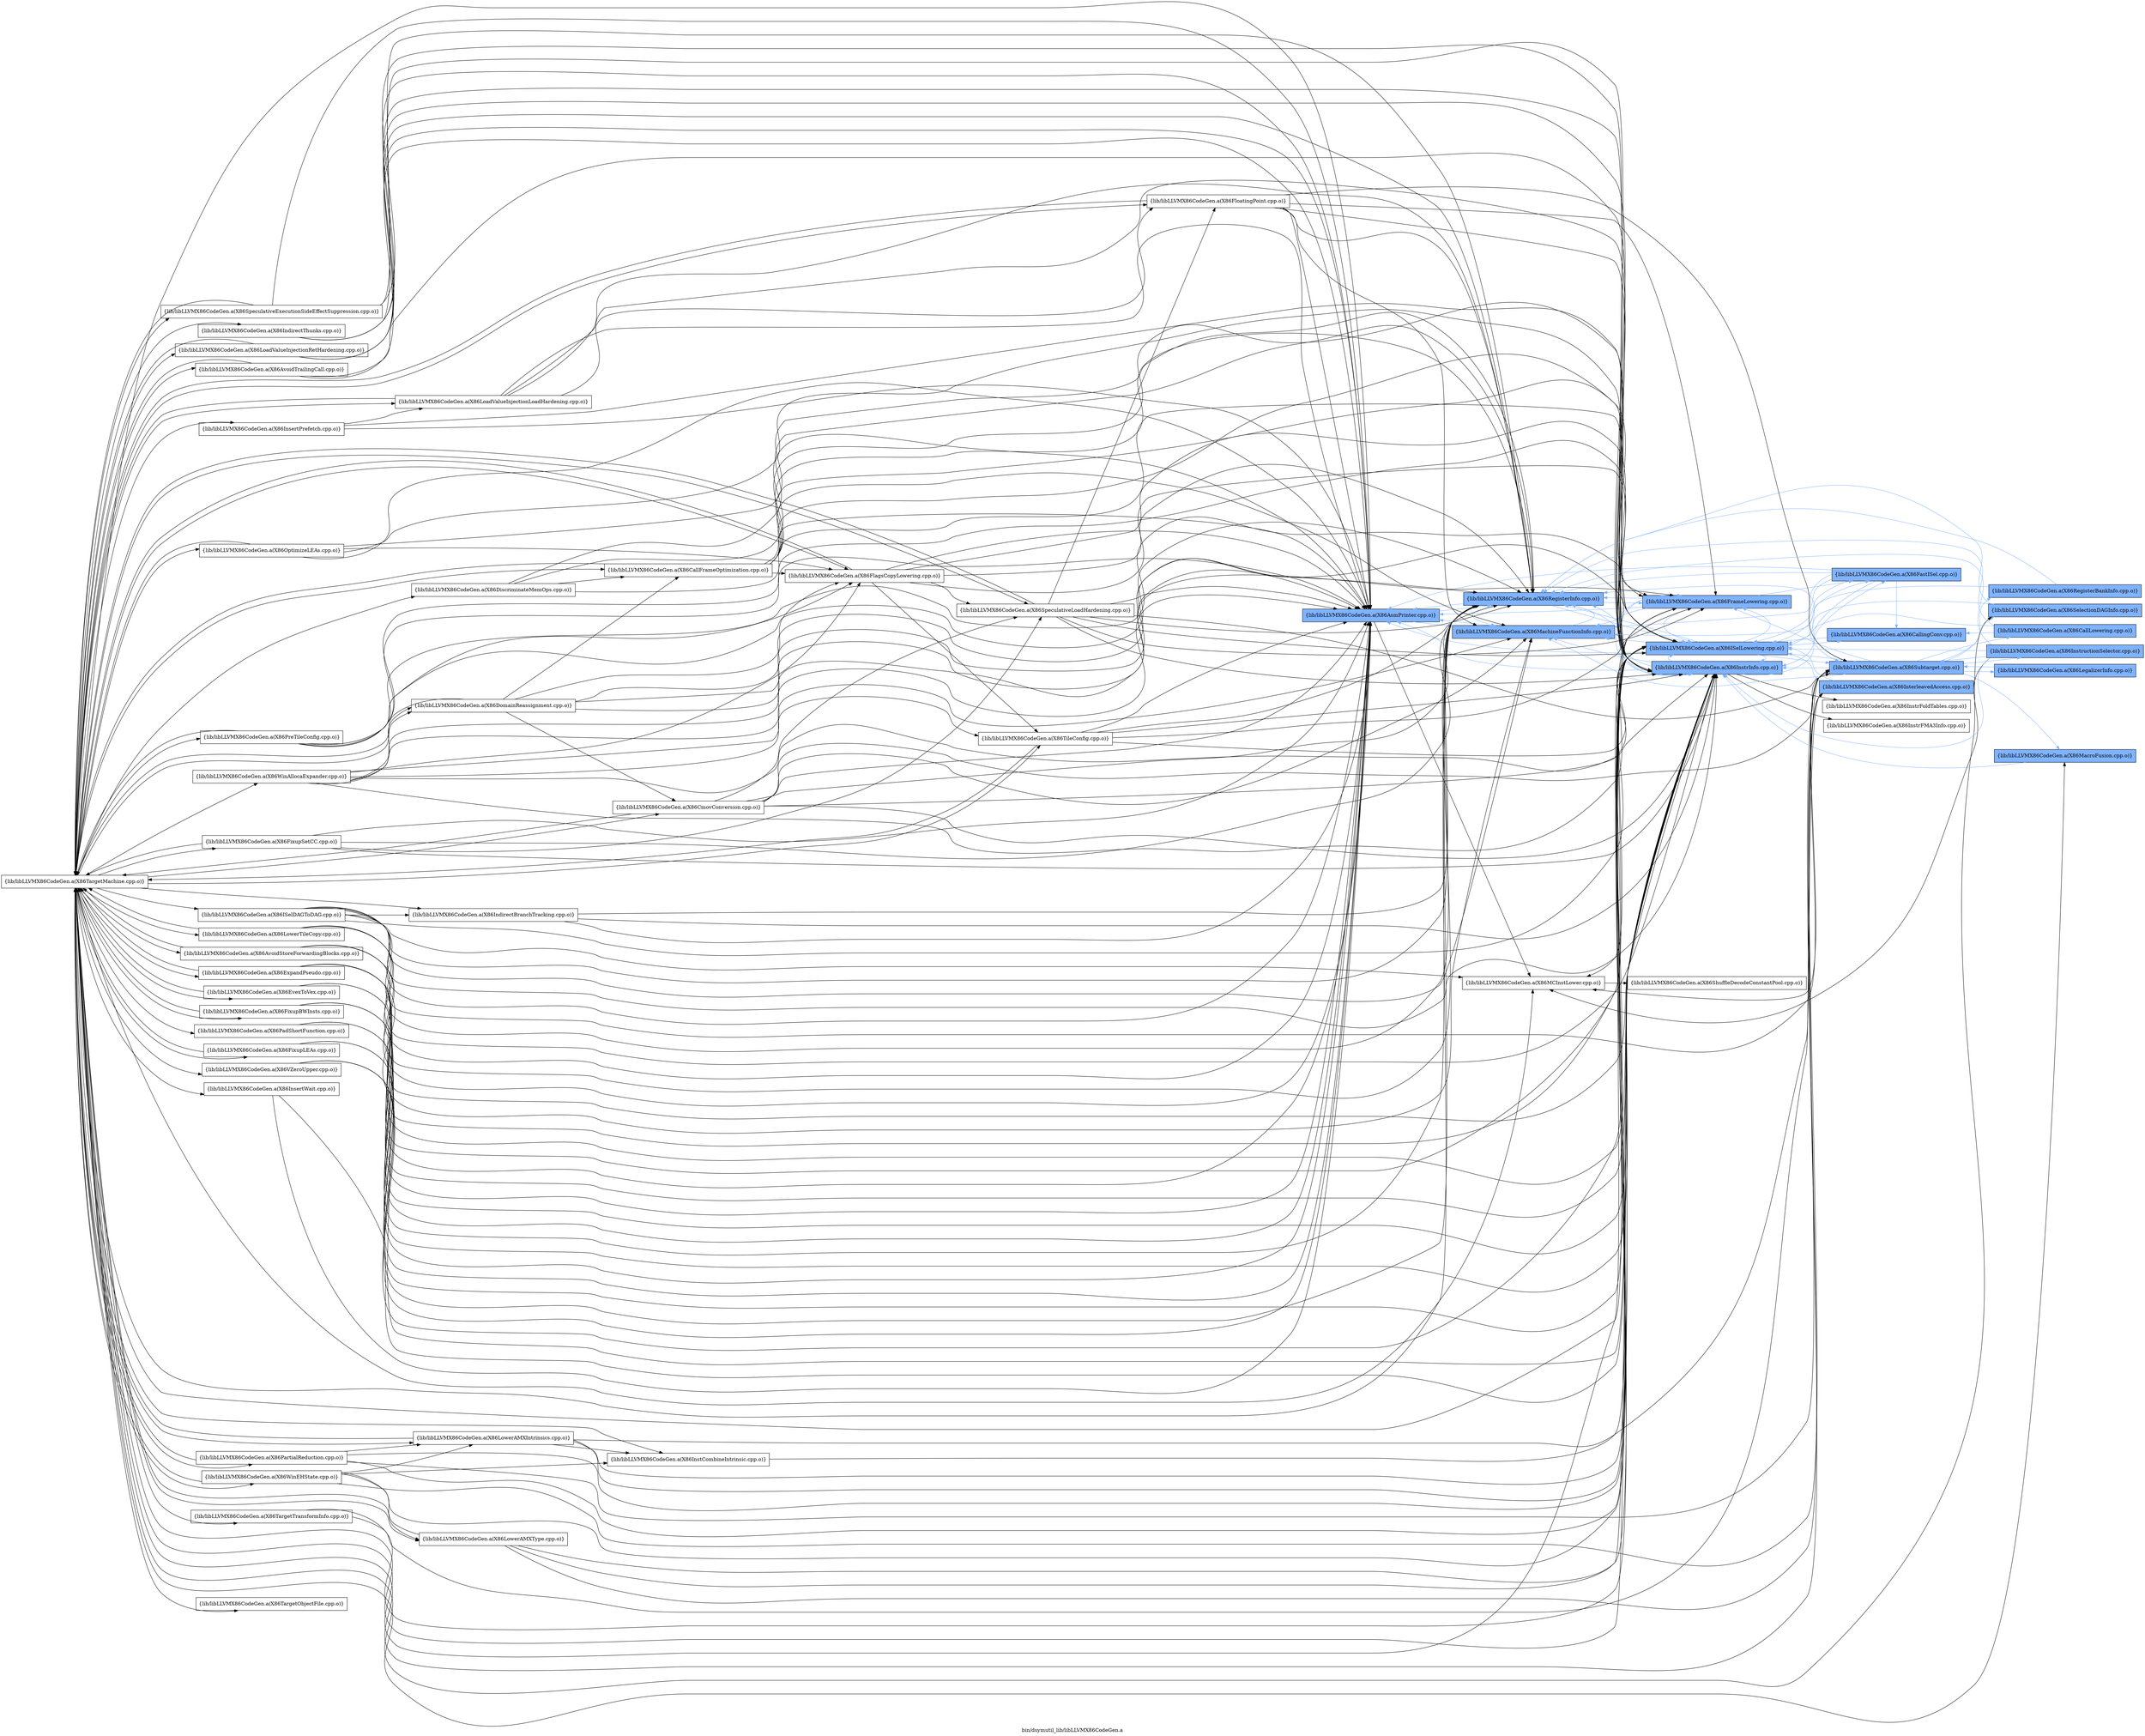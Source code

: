 digraph "bin/dsymutil_lib/libLLVMX86CodeGen.a" {
	label="bin/dsymutil_lib/libLLVMX86CodeGen.a";
	rankdir=LR;
	{ rank=same; Node0x5624faff7688;  }
	{ rank=same; Node0x5624faff7908; Node0x5624faff5d88; Node0x5624faff5fb8;  }
	{ rank=same; Node0x5624faff1fa8; Node0x5624faff6b98; Node0x5624faff4a28; Node0x5624fafefed8;  }
	{ rank=same; Node0x5624faff4708; Node0x5624faff11e8; Node0x5624faff1468; Node0x5624faff21d8; Node0x5624faff56a8; Node0x5624faff0dd8;  }

	Node0x5624faff7688 [shape=record,shape=box,group=1,style=filled,fillcolor="0.600000 0.5 1",label="{lib/libLLVMX86CodeGen.a(X86AsmPrinter.cpp.o)}"];
	Node0x5624faff7688 -> Node0x5624faff7908;
	Node0x5624faff7688 -> Node0x5624faff5d88[color="0.600000 0.5 1"];
	Node0x5624faff7688 -> Node0x5624faff5fb8[color="0.600000 0.5 1"];
	Node0x5624faffa428 [shape=record,shape=box,group=0,label="{lib/libLLVMX86CodeGen.a(X86TargetMachine.cpp.o)}"];
	Node0x5624faffa428 -> Node0x5624faff7688;
	Node0x5624faffa428 -> Node0x5624faff7908;
	Node0x5624faffa428 -> Node0x5624faff5fb8;
	Node0x5624faffa428 -> Node0x5624faff6b98;
	Node0x5624faffa428 -> Node0x5624faff4a28;
	Node0x5624faffa428 -> Node0x5624fafefed8;
	Node0x5624faffa428 -> Node0x5624faff21d8;
	Node0x5624faffa428 -> Node0x5624faff3038;
	Node0x5624faffa428 -> Node0x5624faffa158;
	Node0x5624faffa428 -> Node0x5624faffaa68;
	Node0x5624faffa428 -> Node0x5624faffb6e8;
	Node0x5624faffa428 -> Node0x5624faffb9b8;
	Node0x5624faffa428 -> Node0x5624faffc458;
	Node0x5624faffa428 -> Node0x5624faffc8b8;
	Node0x5624faffa428 -> Node0x5624faffd498;
	Node0x5624faffa428 -> Node0x5624faffd808;
	Node0x5624faffa428 -> Node0x5624faffe488;
	Node0x5624faffa428 -> Node0x5624fafeac08;
	Node0x5624faffa428 -> Node0x5624fafefc58;
	Node0x5624faffa428 -> Node0x5624faff0478;
	Node0x5624faffa428 -> Node0x5624faff0248;
	Node0x5624faffa428 -> Node0x5624fafee448;
	Node0x5624faffa428 -> Node0x5624fafef0c8;
	Node0x5624faffa428 -> Node0x5624fafed548;
	Node0x5624faffa428 -> Node0x5624fafecd78;
	Node0x5624faffa428 -> Node0x5624fafedd18;
	Node0x5624faffa428 -> Node0x5624fafec0f8;
	Node0x5624faffa428 -> Node0x5624fafeb928;
	Node0x5624faffa428 -> Node0x5624fafec5a8;
	Node0x5624faffa428 -> Node0x5624faffa338;
	Node0x5624faffa428 -> Node0x5624faff9618;
	Node0x5624faffa428 -> Node0x5624faffbc38;
	Node0x5624faffa428 -> Node0x5624faffb5a8;
	Node0x5624faffa428 -> Node0x5624faffa928;
	Node0x5624faffa428 -> Node0x5624faff7d68;
	Node0x5624faffa428 -> Node0x5624faff75e8;
	Node0x5624faffa428 -> Node0x5624faff6d78;
	Node0x5624faffa428 -> Node0x5624faff8d58;
	Node0x5624faffa428 -> Node0x5624faff8678;
	Node0x5624faffa428 -> Node0x5624faff5798;
	Node0x5624faffa428 -> Node0x5624fafea7f8;
	Node0x5624faffa428 -> Node0x5624faff3fd8;
	Node0x5624faffa428 -> Node0x5624faff37b8;
	Node0x5624faffa428 -> Node0x5624faff2ea8;
	Node0x5624faffa428 -> Node0x5624faff27c8;
	Node0x5624faff7908 [shape=record,shape=box,group=0,label="{lib/libLLVMX86CodeGen.a(X86MCInstLower.cpp.o)}"];
	Node0x5624faff7908 -> Node0x5624faff1fa8;
	Node0x5624faff5d88 [shape=record,shape=box,group=1,style=filled,fillcolor="0.600000 0.5 1",label="{lib/libLLVMX86CodeGen.a(X86MachineFunctionInfo.cpp.o)}"];
	Node0x5624faff5d88 -> Node0x5624faff7688[color="0.600000 0.5 1"];
	Node0x5624faff5d88 -> Node0x5624faff5fb8[color="0.600000 0.5 1"];
	Node0x5624faff5fb8 [shape=record,shape=box,group=1,style=filled,fillcolor="0.600000 0.5 1",label="{lib/libLLVMX86CodeGen.a(X86RegisterInfo.cpp.o)}"];
	Node0x5624faff5fb8 -> Node0x5624faff7688[color="0.600000 0.5 1"];
	Node0x5624faff5fb8 -> Node0x5624faff5d88[color="0.600000 0.5 1"];
	Node0x5624faff5fb8 -> Node0x5624faff6b98[color="0.600000 0.5 1"];
	Node0x5624faff5fb8 -> Node0x5624faff4a28[color="0.600000 0.5 1"];
	Node0x5624faff5fb8 -> Node0x5624fafefed8[color="0.600000 0.5 1"];
	Node0x5624faff1fa8 [shape=record,shape=box,group=0,label="{lib/libLLVMX86CodeGen.a(X86ShuffleDecodeConstantPool.cpp.o)}"];
	Node0x5624faff6b98 [shape=record,shape=box,group=1,style=filled,fillcolor="0.600000 0.5 1",label="{lib/libLLVMX86CodeGen.a(X86ISelLowering.cpp.o)}"];
	Node0x5624faff6b98 -> Node0x5624faff7688[color="0.600000 0.5 1"];
	Node0x5624faff6b98 -> Node0x5624faff7908;
	Node0x5624faff6b98 -> Node0x5624faff5d88[color="0.600000 0.5 1"];
	Node0x5624faff6b98 -> Node0x5624faff5fb8[color="0.600000 0.5 1"];
	Node0x5624faff6b98 -> Node0x5624faff4708[color="0.600000 0.5 1"];
	Node0x5624faff6b98 -> Node0x5624faff4a28[color="0.600000 0.5 1"];
	Node0x5624faff6b98 -> Node0x5624fafefed8[color="0.600000 0.5 1"];
	Node0x5624faff6b98 -> Node0x5624faff11e8[color="0.600000 0.5 1"];
	Node0x5624faff6b98 -> Node0x5624faff1468[color="0.600000 0.5 1"];
	Node0x5624faff6b98 -> Node0x5624faff21d8[color="0.600000 0.5 1"];
	Node0x5624faff4a28 [shape=record,shape=box,group=1,style=filled,fillcolor="0.600000 0.5 1",label="{lib/libLLVMX86CodeGen.a(X86InstrInfo.cpp.o)}"];
	Node0x5624faff4a28 -> Node0x5624faff7688[color="0.600000 0.5 1"];
	Node0x5624faff4a28 -> Node0x5624faff5d88[color="0.600000 0.5 1"];
	Node0x5624faff4a28 -> Node0x5624faff5fb8[color="0.600000 0.5 1"];
	Node0x5624faff4a28 -> Node0x5624faff6b98[color="0.600000 0.5 1"];
	Node0x5624faff4a28 -> Node0x5624faff4708[color="0.600000 0.5 1"];
	Node0x5624faff4a28 -> Node0x5624faff56a8;
	Node0x5624faff4a28 -> Node0x5624fafefed8[color="0.600000 0.5 1"];
	Node0x5624faff4a28 -> Node0x5624faff0dd8;
	Node0x5624fafefed8 [shape=record,shape=box,group=1,style=filled,fillcolor="0.600000 0.5 1",label="{lib/libLLVMX86CodeGen.a(X86FrameLowering.cpp.o)}"];
	Node0x5624fafefed8 -> Node0x5624faff7688[color="0.600000 0.5 1"];
	Node0x5624fafefed8 -> Node0x5624faff5d88[color="0.600000 0.5 1"];
	Node0x5624fafefed8 -> Node0x5624faff5fb8[color="0.600000 0.5 1"];
	Node0x5624fafefed8 -> Node0x5624faff6b98[color="0.600000 0.5 1"];
	Node0x5624fafefed8 -> Node0x5624faff4708[color="0.600000 0.5 1"];
	Node0x5624fafefed8 -> Node0x5624faff4a28[color="0.600000 0.5 1"];
	Node0x5624faff4708 [shape=record,shape=box,group=1,style=filled,fillcolor="0.600000 0.5 1",label="{lib/libLLVMX86CodeGen.a(X86FastISel.cpp.o)}"];
	Node0x5624faff4708 -> Node0x5624faff7688[color="0.600000 0.5 1"];
	Node0x5624faff4708 -> Node0x5624faff5d88[color="0.600000 0.5 1"];
	Node0x5624faff4708 -> Node0x5624faff5fb8[color="0.600000 0.5 1"];
	Node0x5624faff4708 -> Node0x5624faff6b98[color="0.600000 0.5 1"];
	Node0x5624faff4708 -> Node0x5624faff4a28[color="0.600000 0.5 1"];
	Node0x5624faff4708 -> Node0x5624faff11e8[color="0.600000 0.5 1"];
	Node0x5624faff4708 -> Node0x5624faff21d8[color="0.600000 0.5 1"];
	Node0x5624faff11e8 [shape=record,shape=box,group=1,style=filled,fillcolor="0.600000 0.5 1",label="{lib/libLLVMX86CodeGen.a(X86CallingConv.cpp.o)}"];
	Node0x5624faff11e8 -> Node0x5624faff6b98[color="0.600000 0.5 1"];
	Node0x5624faff1468 [shape=record,shape=box,group=1,style=filled,fillcolor="0.600000 0.5 1",label="{lib/libLLVMX86CodeGen.a(X86InterleavedAccess.cpp.o)}"];
	Node0x5624faff1468 -> Node0x5624faff6b98[color="0.600000 0.5 1"];
	Node0x5624faff21d8 [shape=record,shape=box,group=1,style=filled,fillcolor="0.600000 0.5 1",label="{lib/libLLVMX86CodeGen.a(X86Subtarget.cpp.o)}"];
	Node0x5624faff21d8 -> Node0x5624faff7908;
	Node0x5624faff21d8 -> Node0x5624faff5d88[color="0.600000 0.5 1"];
	Node0x5624faff21d8 -> Node0x5624faff5fb8[color="0.600000 0.5 1"];
	Node0x5624faff21d8 -> Node0x5624faff6b98[color="0.600000 0.5 1"];
	Node0x5624faff21d8 -> Node0x5624faff4a28[color="0.600000 0.5 1"];
	Node0x5624faff21d8 -> Node0x5624fafefed8[color="0.600000 0.5 1"];
	Node0x5624faff21d8 -> Node0x5624faff3038[color="0.600000 0.5 1"];
	Node0x5624faff21d8 -> Node0x5624faff3268[color="0.600000 0.5 1"];
	Node0x5624faff21d8 -> Node0x5624faff3f38[color="0.600000 0.5 1"];
	Node0x5624faff21d8 -> Node0x5624faff4258[color="0.600000 0.5 1"];
	Node0x5624faff21d8 -> Node0x5624faff4e88[color="0.600000 0.5 1"];
	Node0x5624faff21d8 -> Node0x5624faffa158[color="0.600000 0.5 1"];
	Node0x5624faff56a8 [shape=record,shape=box,group=0,label="{lib/libLLVMX86CodeGen.a(X86InstrFoldTables.cpp.o)}"];
	Node0x5624faff0dd8 [shape=record,shape=box,group=0,label="{lib/libLLVMX86CodeGen.a(X86InstrFMA3Info.cpp.o)}"];
	Node0x5624faff3038 [shape=record,shape=box,group=1,style=filled,fillcolor="0.600000 0.5 1",label="{lib/libLLVMX86CodeGen.a(X86SelectionDAGInfo.cpp.o)}"];
	Node0x5624faff3038 -> Node0x5624faff5fb8[color="0.600000 0.5 1"];
	Node0x5624faff3038 -> Node0x5624faff6b98[color="0.600000 0.5 1"];
	Node0x5624faff3268 [shape=record,shape=box,group=1,style=filled,fillcolor="0.600000 0.5 1",label="{lib/libLLVMX86CodeGen.a(X86CallLowering.cpp.o)}"];
	Node0x5624faff3268 -> Node0x5624faff5fb8[color="0.600000 0.5 1"];
	Node0x5624faff3268 -> Node0x5624faff6b98[color="0.600000 0.5 1"];
	Node0x5624faff3268 -> Node0x5624faff11e8[color="0.600000 0.5 1"];
	Node0x5624faff3f38 [shape=record,shape=box,group=1,style=filled,fillcolor="0.600000 0.5 1",label="{lib/libLLVMX86CodeGen.a(X86LegalizerInfo.cpp.o)}"];
	Node0x5624faff3f38 -> Node0x5624faff21d8[color="0.600000 0.5 1"];
	Node0x5624faff4258 [shape=record,shape=box,group=1,style=filled,fillcolor="0.600000 0.5 1",label="{lib/libLLVMX86CodeGen.a(X86RegisterBankInfo.cpp.o)}"];
	Node0x5624faff4258 -> Node0x5624faff5d88[color="0.600000 0.5 1"];
	Node0x5624faff4258 -> Node0x5624faff5fb8[color="0.600000 0.5 1"];
	Node0x5624faff4e88 [shape=record,shape=box,group=1,style=filled,fillcolor="0.600000 0.5 1",label="{lib/libLLVMX86CodeGen.a(X86InstructionSelector.cpp.o)}"];
	Node0x5624faff4e88 -> Node0x5624faff7908;
	Node0x5624faff4e88 -> Node0x5624faff5fb8[color="0.600000 0.5 1"];
	Node0x5624faff4e88 -> Node0x5624faff6b98[color="0.600000 0.5 1"];
	Node0x5624faff4e88 -> Node0x5624faff4a28[color="0.600000 0.5 1"];
	Node0x5624faff4e88 -> Node0x5624faff21d8[color="0.600000 0.5 1"];
	Node0x5624faffa158 [shape=record,shape=box,group=1,style=filled,fillcolor="0.600000 0.5 1",label="{lib/libLLVMX86CodeGen.a(X86MacroFusion.cpp.o)}"];
	Node0x5624faffa158 -> Node0x5624faff4a28[color="0.600000 0.5 1"];
	Node0x5624faffaa68 [shape=record,shape=box,group=0,label="{lib/libLLVMX86CodeGen.a(X86InstCombineIntrinsic.cpp.o)}"];
	Node0x5624faffaa68 -> Node0x5624faff6b98;
	Node0x5624faffb6e8 [shape=record,shape=box,group=0,label="{lib/libLLVMX86CodeGen.a(X86SpeculativeExecutionSideEffectSuppression.cpp.o)}"];
	Node0x5624faffb6e8 -> Node0x5624faff7688;
	Node0x5624faffb6e8 -> Node0x5624faff5fb8;
	Node0x5624faffb6e8 -> Node0x5624faff4a28;
	Node0x5624faffb6e8 -> Node0x5624faffa428;
	Node0x5624faffb9b8 [shape=record,shape=box,group=0,label="{lib/libLLVMX86CodeGen.a(X86IndirectThunks.cpp.o)}"];
	Node0x5624faffb9b8 -> Node0x5624faff7688;
	Node0x5624faffb9b8 -> Node0x5624faff6b98;
	Node0x5624faffb9b8 -> Node0x5624faff4a28;
	Node0x5624faffc458 [shape=record,shape=box,group=0,label="{lib/libLLVMX86CodeGen.a(X86LoadValueInjectionRetHardening.cpp.o)}"];
	Node0x5624faffc458 -> Node0x5624faff7688;
	Node0x5624faffc458 -> Node0x5624faff5fb8;
	Node0x5624faffc458 -> Node0x5624faff4a28;
	Node0x5624faffc458 -> Node0x5624faffa428;
	Node0x5624faffc8b8 [shape=record,shape=box,group=0,label="{lib/libLLVMX86CodeGen.a(X86AvoidTrailingCall.cpp.o)}"];
	Node0x5624faffc8b8 -> Node0x5624faff7688;
	Node0x5624faffc8b8 -> Node0x5624faff4a28;
	Node0x5624faffc8b8 -> Node0x5624faffa428;
	Node0x5624faffd498 [shape=record,shape=box,group=0,label="{lib/libLLVMX86CodeGen.a(X86ExpandPseudo.cpp.o)}"];
	Node0x5624faffd498 -> Node0x5624faff7688;
	Node0x5624faffd498 -> Node0x5624faff5d88;
	Node0x5624faffd498 -> Node0x5624faff6b98;
	Node0x5624faffd498 -> Node0x5624faff4a28;
	Node0x5624faffd498 -> Node0x5624fafefed8;
	Node0x5624faffd498 -> Node0x5624faffa428;
	Node0x5624faffd808 [shape=record,shape=box,group=0,label="{lib/libLLVMX86CodeGen.a(X86LowerTileCopy.cpp.o)}"];
	Node0x5624faffd808 -> Node0x5624faff7688;
	Node0x5624faffd808 -> Node0x5624faff5fb8;
	Node0x5624faffd808 -> Node0x5624faff4a28;
	Node0x5624faffd808 -> Node0x5624faffa428;
	Node0x5624faffe488 [shape=record,shape=box,group=0,label="{lib/libLLVMX86CodeGen.a(X86FloatingPoint.cpp.o)}"];
	Node0x5624faffe488 -> Node0x5624faff7688;
	Node0x5624faffe488 -> Node0x5624faff5d88;
	Node0x5624faffe488 -> Node0x5624faff5fb8;
	Node0x5624faffe488 -> Node0x5624faff4a28;
	Node0x5624faffe488 -> Node0x5624fafefed8;
	Node0x5624faffe488 -> Node0x5624faff21d8;
	Node0x5624faffe488 -> Node0x5624faffa428;
	Node0x5624fafeac08 [shape=record,shape=box,group=0,label="{lib/libLLVMX86CodeGen.a(X86LoadValueInjectionLoadHardening.cpp.o)}"];
	Node0x5624fafeac08 -> Node0x5624faff7688;
	Node0x5624fafeac08 -> Node0x5624faff5fb8;
	Node0x5624fafeac08 -> Node0x5624faff4a28;
	Node0x5624fafeac08 -> Node0x5624faffa428;
	Node0x5624fafeac08 -> Node0x5624faffe488;
	Node0x5624fafefc58 [shape=record,shape=box,group=0,label="{lib/libLLVMX86CodeGen.a(X86TileConfig.cpp.o)}"];
	Node0x5624fafefc58 -> Node0x5624faff7688;
	Node0x5624fafefc58 -> Node0x5624faff5fb8;
	Node0x5624fafefc58 -> Node0x5624faff6b98;
	Node0x5624fafefc58 -> Node0x5624faff4a28;
	Node0x5624fafefc58 -> Node0x5624fafefed8;
	Node0x5624fafefc58 -> Node0x5624faffa428;
	Node0x5624faff0478 [shape=record,shape=box,group=0,label="{lib/libLLVMX86CodeGen.a(X86SpeculativeLoadHardening.cpp.o)}"];
	Node0x5624faff0478 -> Node0x5624faff7688;
	Node0x5624faff0478 -> Node0x5624faff5fb8;
	Node0x5624faff0478 -> Node0x5624faff6b98;
	Node0x5624faff0478 -> Node0x5624faff4a28;
	Node0x5624faff0478 -> Node0x5624fafefed8;
	Node0x5624faff0478 -> Node0x5624faff21d8;
	Node0x5624faff0478 -> Node0x5624faffa428;
	Node0x5624faff0478 -> Node0x5624faffe488;
	Node0x5624faff0248 [shape=record,shape=box,group=0,label="{lib/libLLVMX86CodeGen.a(X86FlagsCopyLowering.cpp.o)}"];
	Node0x5624faff0248 -> Node0x5624faff7688;
	Node0x5624faff0248 -> Node0x5624faff5fb8;
	Node0x5624faff0248 -> Node0x5624faff6b98;
	Node0x5624faff0248 -> Node0x5624faff4a28;
	Node0x5624faff0248 -> Node0x5624faffa428;
	Node0x5624faff0248 -> Node0x5624fafefc58;
	Node0x5624faff0248 -> Node0x5624faff0478;
	Node0x5624fafee448 [shape=record,shape=box,group=0,label="{lib/libLLVMX86CodeGen.a(X86FixupSetCC.cpp.o)}"];
	Node0x5624fafee448 -> Node0x5624faff7688;
	Node0x5624fafee448 -> Node0x5624faff5fb8;
	Node0x5624fafee448 -> Node0x5624faff4a28;
	Node0x5624fafee448 -> Node0x5624faffa428;
	Node0x5624fafee448 -> Node0x5624faff0478;
	Node0x5624fafef0c8 [shape=record,shape=box,group=0,label="{lib/libLLVMX86CodeGen.a(X86OptimizeLEAs.cpp.o)}"];
	Node0x5624fafef0c8 -> Node0x5624faff7688;
	Node0x5624fafef0c8 -> Node0x5624faff5fb8;
	Node0x5624fafef0c8 -> Node0x5624faff4a28;
	Node0x5624fafef0c8 -> Node0x5624faffa428;
	Node0x5624fafef0c8 -> Node0x5624faff0248;
	Node0x5624fafed548 [shape=record,shape=box,group=0,label="{lib/libLLVMX86CodeGen.a(X86CallFrameOptimization.cpp.o)}"];
	Node0x5624fafed548 -> Node0x5624faff7688;
	Node0x5624fafed548 -> Node0x5624faff5d88;
	Node0x5624fafed548 -> Node0x5624faff5fb8;
	Node0x5624fafed548 -> Node0x5624faff6b98;
	Node0x5624fafed548 -> Node0x5624faff4a28;
	Node0x5624fafed548 -> Node0x5624fafefed8;
	Node0x5624fafed548 -> Node0x5624faffa428;
	Node0x5624fafed548 -> Node0x5624faff0248;
	Node0x5624fafecd78 [shape=record,shape=box,group=0,label="{lib/libLLVMX86CodeGen.a(X86AvoidStoreForwardingBlocks.cpp.o)}"];
	Node0x5624fafecd78 -> Node0x5624faff7688;
	Node0x5624fafecd78 -> Node0x5624faff5fb8;
	Node0x5624fafecd78 -> Node0x5624faff4a28;
	Node0x5624fafecd78 -> Node0x5624faffa428;
	Node0x5624fafedd18 [shape=record,shape=box,group=0,label="{lib/libLLVMX86CodeGen.a(X86PreTileConfig.cpp.o)}"];
	Node0x5624fafedd18 -> Node0x5624faff7688;
	Node0x5624fafedd18 -> Node0x5624faff5fb8;
	Node0x5624fafedd18 -> Node0x5624faff4a28;
	Node0x5624fafedd18 -> Node0x5624fafefed8;
	Node0x5624fafedd18 -> Node0x5624faffa428;
	Node0x5624fafedd18 -> Node0x5624faff0248;
	Node0x5624fafec0f8 [shape=record,shape=box,group=0,label="{lib/libLLVMX86CodeGen.a(X86CmovConversion.cpp.o)}"];
	Node0x5624fafec0f8 -> Node0x5624faff7688;
	Node0x5624fafec0f8 -> Node0x5624faff5d88;
	Node0x5624fafec0f8 -> Node0x5624faff5fb8;
	Node0x5624fafec0f8 -> Node0x5624faff6b98;
	Node0x5624fafec0f8 -> Node0x5624faff4a28;
	Node0x5624fafec0f8 -> Node0x5624faff21d8;
	Node0x5624fafec0f8 -> Node0x5624faffa428;
	Node0x5624fafec0f8 -> Node0x5624faff0478;
	Node0x5624fafeb928 [shape=record,shape=box,group=0,label="{lib/libLLVMX86CodeGen.a(X86ISelDAGToDAG.cpp.o)}"];
	Node0x5624fafeb928 -> Node0x5624faff7688;
	Node0x5624fafeb928 -> Node0x5624faff7908;
	Node0x5624fafeb928 -> Node0x5624faff5d88;
	Node0x5624fafeb928 -> Node0x5624faff5fb8;
	Node0x5624fafeb928 -> Node0x5624faff6b98;
	Node0x5624fafeb928 -> Node0x5624faff4a28;
	Node0x5624fafeb928 -> Node0x5624faff21d8;
	Node0x5624fafeb928 -> Node0x5624fafec5a8;
	Node0x5624fafec5a8 [shape=record,shape=box,group=0,label="{lib/libLLVMX86CodeGen.a(X86IndirectBranchTracking.cpp.o)}"];
	Node0x5624fafec5a8 -> Node0x5624faff7688;
	Node0x5624fafec5a8 -> Node0x5624faff5fb8;
	Node0x5624fafec5a8 -> Node0x5624faff4a28;
	Node0x5624faffa338 [shape=record,shape=box,group=0,label="{lib/libLLVMX86CodeGen.a(X86EvexToVex.cpp.o)}"];
	Node0x5624faffa338 -> Node0x5624faff7688;
	Node0x5624faffa338 -> Node0x5624faff4a28;
	Node0x5624faffa338 -> Node0x5624faffa428;
	Node0x5624faff9618 [shape=record,shape=box,group=0,label="{lib/libLLVMX86CodeGen.a(X86DiscriminateMemOps.cpp.o)}"];
	Node0x5624faff9618 -> Node0x5624faff7688;
	Node0x5624faff9618 -> Node0x5624faff5fb8;
	Node0x5624faff9618 -> Node0x5624faff4a28;
	Node0x5624faff9618 -> Node0x5624fafed548;
	Node0x5624faffbc38 [shape=record,shape=box,group=0,label="{lib/libLLVMX86CodeGen.a(X86InsertPrefetch.cpp.o)}"];
	Node0x5624faffbc38 -> Node0x5624faff7688;
	Node0x5624faffbc38 -> Node0x5624faff4a28;
	Node0x5624faffbc38 -> Node0x5624fafeac08;
	Node0x5624faffb5a8 [shape=record,shape=box,group=0,label="{lib/libLLVMX86CodeGen.a(X86FixupBWInsts.cpp.o)}"];
	Node0x5624faffb5a8 -> Node0x5624faff7688;
	Node0x5624faffb5a8 -> Node0x5624faff5fb8;
	Node0x5624faffb5a8 -> Node0x5624faff4a28;
	Node0x5624faffb5a8 -> Node0x5624faffa428;
	Node0x5624faffa928 [shape=record,shape=box,group=0,label="{lib/libLLVMX86CodeGen.a(X86PadShortFunction.cpp.o)}"];
	Node0x5624faffa928 -> Node0x5624faff7688;
	Node0x5624faffa928 -> Node0x5624faff4a28;
	Node0x5624faff7d68 [shape=record,shape=box,group=0,label="{lib/libLLVMX86CodeGen.a(X86FixupLEAs.cpp.o)}"];
	Node0x5624faff7d68 -> Node0x5624faff7688;
	Node0x5624faff7d68 -> Node0x5624faff4a28;
	Node0x5624faff7d68 -> Node0x5624faffa428;
	Node0x5624faff75e8 [shape=record,shape=box,group=0,label="{lib/libLLVMX86CodeGen.a(X86LowerAMXIntrinsics.cpp.o)}"];
	Node0x5624faff75e8 -> Node0x5624faff6b98;
	Node0x5624faff75e8 -> Node0x5624faff4a28;
	Node0x5624faff75e8 -> Node0x5624faff1468;
	Node0x5624faff75e8 -> Node0x5624faffa428;
	Node0x5624faff75e8 -> Node0x5624faffaa68;
	Node0x5624faff6d78 [shape=record,shape=box,group=0,label="{lib/libLLVMX86CodeGen.a(X86LowerAMXType.cpp.o)}"];
	Node0x5624faff6d78 -> Node0x5624faff6b98;
	Node0x5624faff6d78 -> Node0x5624faff4a28;
	Node0x5624faff6d78 -> Node0x5624faff1468;
	Node0x5624faff6d78 -> Node0x5624faffa428;
	Node0x5624faff8d58 [shape=record,shape=box,group=0,label="{lib/libLLVMX86CodeGen.a(X86DomainReassignment.cpp.o)}"];
	Node0x5624faff8d58 -> Node0x5624faff7688;
	Node0x5624faff8d58 -> Node0x5624faff5fb8;
	Node0x5624faff8d58 -> Node0x5624faff4a28;
	Node0x5624faff8d58 -> Node0x5624faffa428;
	Node0x5624faff8d58 -> Node0x5624faff0248;
	Node0x5624faff8d58 -> Node0x5624fafed548;
	Node0x5624faff8d58 -> Node0x5624fafec0f8;
	Node0x5624faff8678 [shape=record,shape=box,group=0,label="{lib/libLLVMX86CodeGen.a(X86PartialReduction.cpp.o)}"];
	Node0x5624faff8678 -> Node0x5624faff6b98;
	Node0x5624faff8678 -> Node0x5624faff4a28;
	Node0x5624faff8678 -> Node0x5624faff1468;
	Node0x5624faff8678 -> Node0x5624faffa428;
	Node0x5624faff8678 -> Node0x5624faff75e8;
	Node0x5624faff5798 [shape=record,shape=box,group=0,label="{lib/libLLVMX86CodeGen.a(X86TargetObjectFile.cpp.o)}"];
	Node0x5624fafea7f8 [shape=record,shape=box,group=0,label="{lib/libLLVMX86CodeGen.a(X86TargetTransformInfo.cpp.o)}"];
	Node0x5624fafea7f8 -> Node0x5624faff6b98;
	Node0x5624fafea7f8 -> Node0x5624faff21d8;
	Node0x5624faff3fd8 [shape=record,shape=box,group=0,label="{lib/libLLVMX86CodeGen.a(X86VZeroUpper.cpp.o)}"];
	Node0x5624faff3fd8 -> Node0x5624faff7688;
	Node0x5624faff3fd8 -> Node0x5624faff5fb8;
	Node0x5624faff3fd8 -> Node0x5624faff4a28;
	Node0x5624faff3fd8 -> Node0x5624fafefed8;
	Node0x5624faff37b8 [shape=record,shape=box,group=0,label="{lib/libLLVMX86CodeGen.a(X86WinAllocaExpander.cpp.o)}"];
	Node0x5624faff37b8 -> Node0x5624faff7688;
	Node0x5624faff37b8 -> Node0x5624faff5d88;
	Node0x5624faff37b8 -> Node0x5624faff6b98;
	Node0x5624faff37b8 -> Node0x5624faff4a28;
	Node0x5624faff37b8 -> Node0x5624fafefed8;
	Node0x5624faff37b8 -> Node0x5624fafefc58;
	Node0x5624faff37b8 -> Node0x5624faff0248;
	Node0x5624faff37b8 -> Node0x5624faff8d58;
	Node0x5624faff2ea8 [shape=record,shape=box,group=0,label="{lib/libLLVMX86CodeGen.a(X86WinEHState.cpp.o)}"];
	Node0x5624faff2ea8 -> Node0x5624faff6b98;
	Node0x5624faff2ea8 -> Node0x5624faff1468;
	Node0x5624faff2ea8 -> Node0x5624faffa428;
	Node0x5624faff2ea8 -> Node0x5624faffaa68;
	Node0x5624faff2ea8 -> Node0x5624faff75e8;
	Node0x5624faff2ea8 -> Node0x5624faff6d78;
	Node0x5624faff27c8 [shape=record,shape=box,group=0,label="{lib/libLLVMX86CodeGen.a(X86InsertWait.cpp.o)}"];
	Node0x5624faff27c8 -> Node0x5624faff7688;
	Node0x5624faff27c8 -> Node0x5624faff4a28;
}
